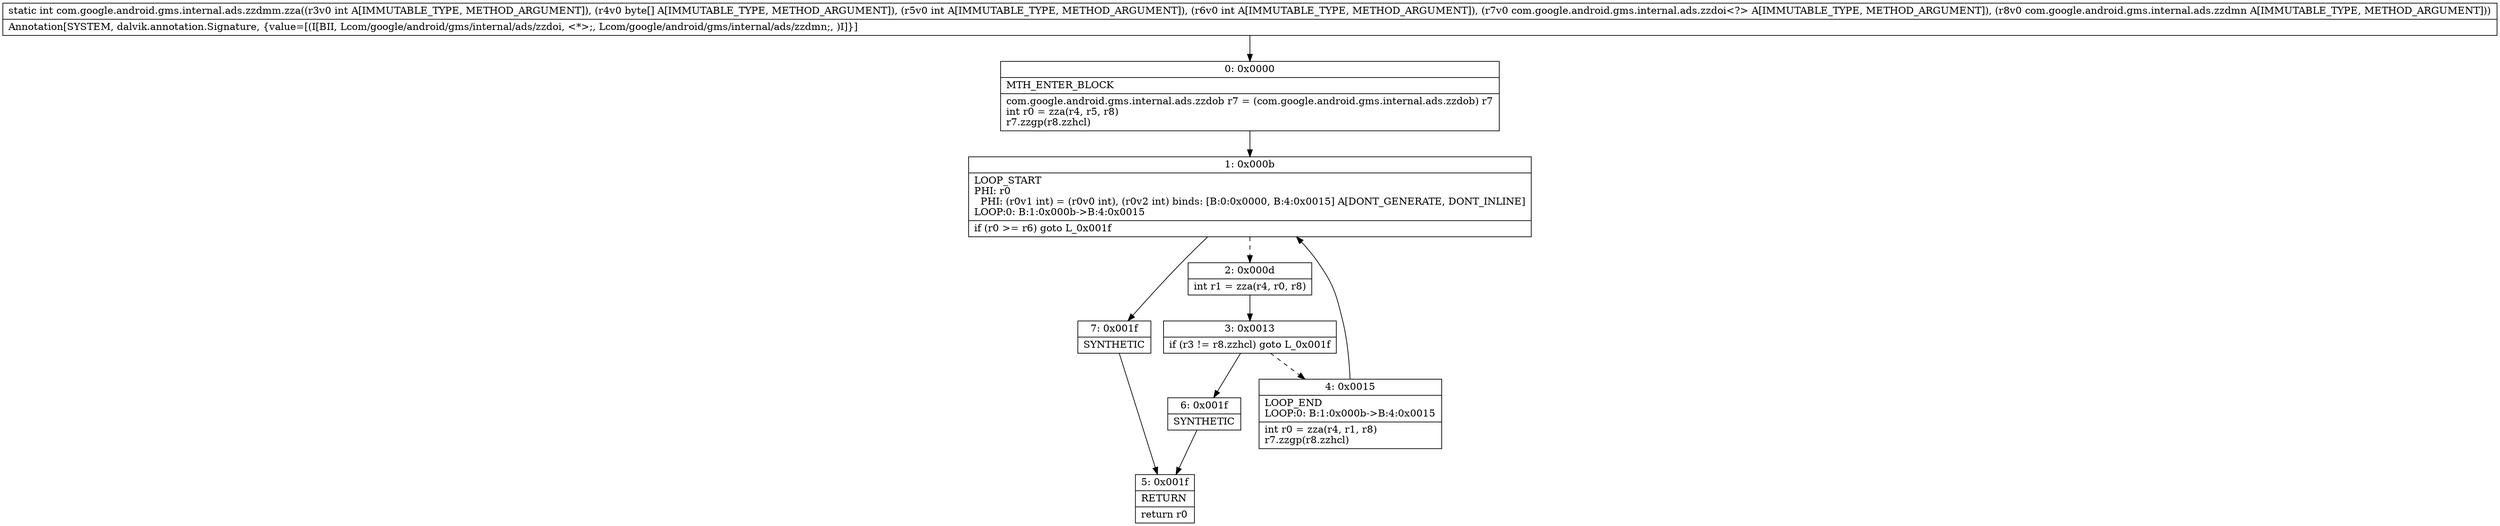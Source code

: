 digraph "CFG forcom.google.android.gms.internal.ads.zzdmm.zza(I[BIILcom\/google\/android\/gms\/internal\/ads\/zzdoi;Lcom\/google\/android\/gms\/internal\/ads\/zzdmn;)I" {
Node_0 [shape=record,label="{0\:\ 0x0000|MTH_ENTER_BLOCK\l|com.google.android.gms.internal.ads.zzdob r7 = (com.google.android.gms.internal.ads.zzdob) r7\lint r0 = zza(r4, r5, r8)\lr7.zzgp(r8.zzhcl)\l}"];
Node_1 [shape=record,label="{1\:\ 0x000b|LOOP_START\lPHI: r0 \l  PHI: (r0v1 int) = (r0v0 int), (r0v2 int) binds: [B:0:0x0000, B:4:0x0015] A[DONT_GENERATE, DONT_INLINE]\lLOOP:0: B:1:0x000b\-\>B:4:0x0015\l|if (r0 \>= r6) goto L_0x001f\l}"];
Node_2 [shape=record,label="{2\:\ 0x000d|int r1 = zza(r4, r0, r8)\l}"];
Node_3 [shape=record,label="{3\:\ 0x0013|if (r3 != r8.zzhcl) goto L_0x001f\l}"];
Node_4 [shape=record,label="{4\:\ 0x0015|LOOP_END\lLOOP:0: B:1:0x000b\-\>B:4:0x0015\l|int r0 = zza(r4, r1, r8)\lr7.zzgp(r8.zzhcl)\l}"];
Node_5 [shape=record,label="{5\:\ 0x001f|RETURN\l|return r0\l}"];
Node_6 [shape=record,label="{6\:\ 0x001f|SYNTHETIC\l}"];
Node_7 [shape=record,label="{7\:\ 0x001f|SYNTHETIC\l}"];
MethodNode[shape=record,label="{static int com.google.android.gms.internal.ads.zzdmm.zza((r3v0 int A[IMMUTABLE_TYPE, METHOD_ARGUMENT]), (r4v0 byte[] A[IMMUTABLE_TYPE, METHOD_ARGUMENT]), (r5v0 int A[IMMUTABLE_TYPE, METHOD_ARGUMENT]), (r6v0 int A[IMMUTABLE_TYPE, METHOD_ARGUMENT]), (r7v0 com.google.android.gms.internal.ads.zzdoi\<?\> A[IMMUTABLE_TYPE, METHOD_ARGUMENT]), (r8v0 com.google.android.gms.internal.ads.zzdmn A[IMMUTABLE_TYPE, METHOD_ARGUMENT]))  | Annotation[SYSTEM, dalvik.annotation.Signature, \{value=[(I[BII, Lcom\/google\/android\/gms\/internal\/ads\/zzdoi, \<*\>;, Lcom\/google\/android\/gms\/internal\/ads\/zzdmn;, )I]\}]\l}"];
MethodNode -> Node_0;
Node_0 -> Node_1;
Node_1 -> Node_2[style=dashed];
Node_1 -> Node_7;
Node_2 -> Node_3;
Node_3 -> Node_4[style=dashed];
Node_3 -> Node_6;
Node_4 -> Node_1;
Node_6 -> Node_5;
Node_7 -> Node_5;
}

